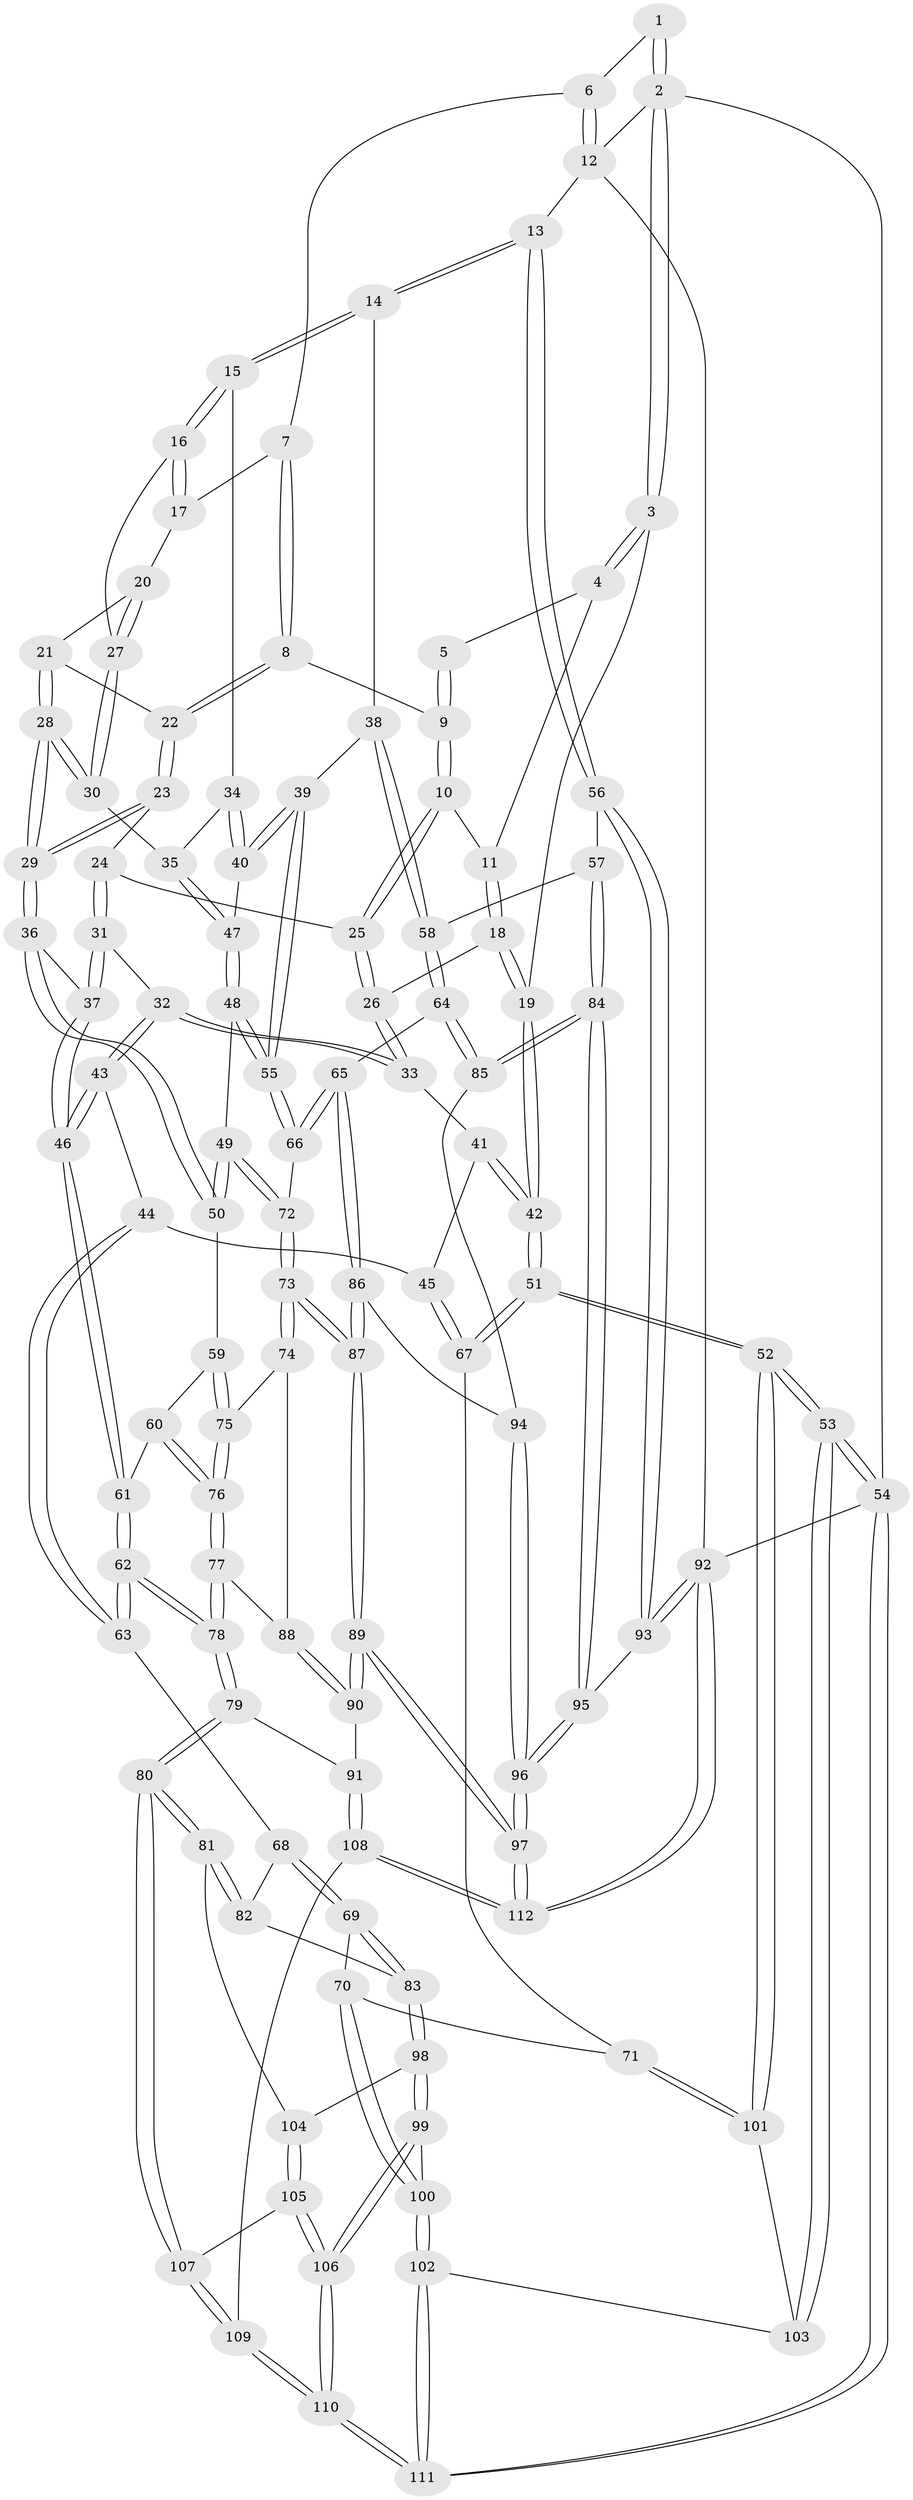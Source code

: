 // Generated by graph-tools (version 1.1) at 2025/51/03/09/25 03:51:04]
// undirected, 112 vertices, 277 edges
graph export_dot {
graph [start="1"]
  node [color=gray90,style=filled];
  1 [pos="+0.4011838795440017+0"];
  2 [pos="+0+0"];
  3 [pos="+0+0"];
  4 [pos="+0.28744284497111516+0.09278497195111172"];
  5 [pos="+0.3680582087009356+0"];
  6 [pos="+0.7483556638712451+0"];
  7 [pos="+0.7446910218835034+0"];
  8 [pos="+0.5120077774437026+0.18384151179023733"];
  9 [pos="+0.42107043980450265+0.19121327787118658"];
  10 [pos="+0.36553870027202984+0.2113755973519902"];
  11 [pos="+0.3151709489061437+0.1633696555847733"];
  12 [pos="+1+0"];
  13 [pos="+1+0.3378899219782165"];
  14 [pos="+0.956855058135611+0.3740905052789397"];
  15 [pos="+0.8374301189618902+0.3439186061684534"];
  16 [pos="+0.8223166578963652+0.33043409775613275"];
  17 [pos="+0.7504413321692434+0"];
  18 [pos="+0.00977130624484192+0.19226746408242604"];
  19 [pos="+0+0"];
  20 [pos="+0.6633303993013644+0.3088977618874611"];
  21 [pos="+0.616759222448134+0.31773574433554674"];
  22 [pos="+0.5281752725837531+0.229283121420724"];
  23 [pos="+0.47598336080627324+0.3926229088591865"];
  24 [pos="+0.42092322926666126+0.37534664539676293"];
  25 [pos="+0.33448761034379065+0.27407878844229705"];
  26 [pos="+0.1963276857032985+0.37165305383461605"];
  27 [pos="+0.753933867076027+0.33739238467454097"];
  28 [pos="+0.5868797071983071+0.4678366348096161"];
  29 [pos="+0.5396332107454099+0.49019920786142374"];
  30 [pos="+0.6294801198877211+0.47196588200268746"];
  31 [pos="+0.36029182827031875+0.4385621442756302"];
  32 [pos="+0.21487293901582638+0.43084439562400784"];
  33 [pos="+0.19931901895567217+0.4124064429400211"];
  34 [pos="+0.8218777111399631+0.37331903713086434"];
  35 [pos="+0.7038732433299468+0.5065621133608361"];
  36 [pos="+0.5198222064065829+0.5250204337167728"];
  37 [pos="+0.4596483332616171+0.5484778364540597"];
  38 [pos="+0.8588521681343062+0.5684355875355196"];
  39 [pos="+0.8230292549861682+0.582813786603972"];
  40 [pos="+0.8024818793026275+0.5616185909015204"];
  41 [pos="+0.11440134137145815+0.4756095310376957"];
  42 [pos="+0+0.5991128215623609"];
  43 [pos="+0.2654216710976744+0.5583529159359658"];
  44 [pos="+0.26215038901628657+0.5665788231065909"];
  45 [pos="+0.13038062433427505+0.6240895278952245"];
  46 [pos="+0.4319420609298178+0.5705063711974719"];
  47 [pos="+0.705496055557174+0.5087234728404971"];
  48 [pos="+0.6800667568946401+0.6126984847138375"];
  49 [pos="+0.62928651782365+0.6464175002040724"];
  50 [pos="+0.5580866253441168+0.5919901039180815"];
  51 [pos="+0+0.646745881883752"];
  52 [pos="+0+0.9500597599282674"];
  53 [pos="+0+1"];
  54 [pos="+0+1"];
  55 [pos="+0.8028383264561638+0.6516948396426947"];
  56 [pos="+1+0.5707352371593404"];
  57 [pos="+1+0.612978496242324"];
  58 [pos="+0.9754177382563032+0.609120430436367"];
  59 [pos="+0.5303238079538543+0.6823046273507309"];
  60 [pos="+0.47184095104772994+0.6918947022679338"];
  61 [pos="+0.42551239666636137+0.6149709374813707"];
  62 [pos="+0.36929612957409125+0.7047913980011016"];
  63 [pos="+0.26483196026487404+0.6477182318059838"];
  64 [pos="+0.8472435823910511+0.7315690109455503"];
  65 [pos="+0.807279953123288+0.6914145504077933"];
  66 [pos="+0.8032849971890506+0.6664792085724479"];
  67 [pos="+0.046016254439123605+0.7228013645273061"];
  68 [pos="+0.24906501392673067+0.6746994178365766"];
  69 [pos="+0.13147007837155228+0.7572764888756053"];
  70 [pos="+0.10253721342364835+0.7537627983541466"];
  71 [pos="+0.07388818193829015+0.7447850826777138"];
  72 [pos="+0.6339810963393571+0.6648254114174703"];
  73 [pos="+0.6404263432285306+0.7682174684451906"];
  74 [pos="+0.5640748534669414+0.7357682327025465"];
  75 [pos="+0.5429703616798044+0.7183066216072829"];
  76 [pos="+0.4658925304540804+0.7433108927114594"];
  77 [pos="+0.4584559124794775+0.7560091999727746"];
  78 [pos="+0.3804584242806763+0.8070463488602768"];
  79 [pos="+0.3723576514860706+0.8264972855574062"];
  80 [pos="+0.36186517410875285+0.8306049481646134"];
  81 [pos="+0.34481479221432343+0.8312994738912194"];
  82 [pos="+0.26272593785041914+0.7005202482198535"];
  83 [pos="+0.24171103256012966+0.8346588426615101"];
  84 [pos="+0.9019521782319398+0.780508277682109"];
  85 [pos="+0.8648564505410596+0.7601177876250568"];
  86 [pos="+0.6591041007212609+0.7726865571922087"];
  87 [pos="+0.6447220716264135+0.7760569323665207"];
  88 [pos="+0.5050099910147978+0.7721054327867022"];
  89 [pos="+0.6094037239067595+0.8884372739981301"];
  90 [pos="+0.5944142357022323+0.8826229555352788"];
  91 [pos="+0.3927670466290423+0.8399421429451449"];
  92 [pos="+1+1"];
  93 [pos="+1+0.8823485338549097"];
  94 [pos="+0.7923541471714675+0.8301342752003449"];
  95 [pos="+0.9654372786535312+0.8657064689639947"];
  96 [pos="+0.7075772551662143+1"];
  97 [pos="+0.6991186455457206+1"];
  98 [pos="+0.25311998399451974+0.843265926270042"];
  99 [pos="+0.1496926603097445+0.9327733460774179"];
  100 [pos="+0.14764113808297846+0.9324410030547579"];
  101 [pos="+0.056018098019697427+0.906590757479195"];
  102 [pos="+0.08965795642954243+0.9493991689372241"];
  103 [pos="+0.06350979289885672+0.9193508128568801"];
  104 [pos="+0.27493433179017535+0.8493531283673388"];
  105 [pos="+0.24371054785450327+1"];
  106 [pos="+0.24200690624407992+1"];
  107 [pos="+0.3549289386987114+0.9439128768467007"];
  108 [pos="+0.5713678348876823+1"];
  109 [pos="+0.5252458586580521+1"];
  110 [pos="+0.24854945784170934+1"];
  111 [pos="+0+1"];
  112 [pos="+0.6873681116259307+1"];
  1 -- 2;
  1 -- 2;
  1 -- 6;
  2 -- 3;
  2 -- 3;
  2 -- 12;
  2 -- 54;
  3 -- 4;
  3 -- 4;
  3 -- 19;
  4 -- 5;
  4 -- 11;
  5 -- 9;
  5 -- 9;
  6 -- 7;
  6 -- 12;
  6 -- 12;
  7 -- 8;
  7 -- 8;
  7 -- 17;
  8 -- 9;
  8 -- 22;
  8 -- 22;
  9 -- 10;
  9 -- 10;
  10 -- 11;
  10 -- 25;
  10 -- 25;
  11 -- 18;
  11 -- 18;
  12 -- 13;
  12 -- 92;
  13 -- 14;
  13 -- 14;
  13 -- 56;
  13 -- 56;
  14 -- 15;
  14 -- 15;
  14 -- 38;
  15 -- 16;
  15 -- 16;
  15 -- 34;
  16 -- 17;
  16 -- 17;
  16 -- 27;
  17 -- 20;
  18 -- 19;
  18 -- 19;
  18 -- 26;
  19 -- 42;
  19 -- 42;
  20 -- 21;
  20 -- 27;
  20 -- 27;
  21 -- 22;
  21 -- 28;
  21 -- 28;
  22 -- 23;
  22 -- 23;
  23 -- 24;
  23 -- 29;
  23 -- 29;
  24 -- 25;
  24 -- 31;
  24 -- 31;
  25 -- 26;
  25 -- 26;
  26 -- 33;
  26 -- 33;
  27 -- 30;
  27 -- 30;
  28 -- 29;
  28 -- 29;
  28 -- 30;
  28 -- 30;
  29 -- 36;
  29 -- 36;
  30 -- 35;
  31 -- 32;
  31 -- 37;
  31 -- 37;
  32 -- 33;
  32 -- 33;
  32 -- 43;
  32 -- 43;
  33 -- 41;
  34 -- 35;
  34 -- 40;
  34 -- 40;
  35 -- 47;
  35 -- 47;
  36 -- 37;
  36 -- 50;
  36 -- 50;
  37 -- 46;
  37 -- 46;
  38 -- 39;
  38 -- 58;
  38 -- 58;
  39 -- 40;
  39 -- 40;
  39 -- 55;
  39 -- 55;
  40 -- 47;
  41 -- 42;
  41 -- 42;
  41 -- 45;
  42 -- 51;
  42 -- 51;
  43 -- 44;
  43 -- 46;
  43 -- 46;
  44 -- 45;
  44 -- 63;
  44 -- 63;
  45 -- 67;
  45 -- 67;
  46 -- 61;
  46 -- 61;
  47 -- 48;
  47 -- 48;
  48 -- 49;
  48 -- 55;
  48 -- 55;
  49 -- 50;
  49 -- 50;
  49 -- 72;
  49 -- 72;
  50 -- 59;
  51 -- 52;
  51 -- 52;
  51 -- 67;
  51 -- 67;
  52 -- 53;
  52 -- 53;
  52 -- 101;
  52 -- 101;
  53 -- 54;
  53 -- 54;
  53 -- 103;
  53 -- 103;
  54 -- 111;
  54 -- 111;
  54 -- 92;
  55 -- 66;
  55 -- 66;
  56 -- 57;
  56 -- 93;
  56 -- 93;
  57 -- 58;
  57 -- 84;
  57 -- 84;
  58 -- 64;
  58 -- 64;
  59 -- 60;
  59 -- 75;
  59 -- 75;
  60 -- 61;
  60 -- 76;
  60 -- 76;
  61 -- 62;
  61 -- 62;
  62 -- 63;
  62 -- 63;
  62 -- 78;
  62 -- 78;
  63 -- 68;
  64 -- 65;
  64 -- 85;
  64 -- 85;
  65 -- 66;
  65 -- 66;
  65 -- 86;
  65 -- 86;
  66 -- 72;
  67 -- 71;
  68 -- 69;
  68 -- 69;
  68 -- 82;
  69 -- 70;
  69 -- 83;
  69 -- 83;
  70 -- 71;
  70 -- 100;
  70 -- 100;
  71 -- 101;
  71 -- 101;
  72 -- 73;
  72 -- 73;
  73 -- 74;
  73 -- 74;
  73 -- 87;
  73 -- 87;
  74 -- 75;
  74 -- 88;
  75 -- 76;
  75 -- 76;
  76 -- 77;
  76 -- 77;
  77 -- 78;
  77 -- 78;
  77 -- 88;
  78 -- 79;
  78 -- 79;
  79 -- 80;
  79 -- 80;
  79 -- 91;
  80 -- 81;
  80 -- 81;
  80 -- 107;
  80 -- 107;
  81 -- 82;
  81 -- 82;
  81 -- 104;
  82 -- 83;
  83 -- 98;
  83 -- 98;
  84 -- 85;
  84 -- 85;
  84 -- 95;
  84 -- 95;
  85 -- 94;
  86 -- 87;
  86 -- 87;
  86 -- 94;
  87 -- 89;
  87 -- 89;
  88 -- 90;
  88 -- 90;
  89 -- 90;
  89 -- 90;
  89 -- 97;
  89 -- 97;
  90 -- 91;
  91 -- 108;
  91 -- 108;
  92 -- 93;
  92 -- 93;
  92 -- 112;
  92 -- 112;
  93 -- 95;
  94 -- 96;
  94 -- 96;
  95 -- 96;
  95 -- 96;
  96 -- 97;
  96 -- 97;
  97 -- 112;
  97 -- 112;
  98 -- 99;
  98 -- 99;
  98 -- 104;
  99 -- 100;
  99 -- 106;
  99 -- 106;
  100 -- 102;
  100 -- 102;
  101 -- 103;
  102 -- 103;
  102 -- 111;
  102 -- 111;
  104 -- 105;
  104 -- 105;
  105 -- 106;
  105 -- 106;
  105 -- 107;
  106 -- 110;
  106 -- 110;
  107 -- 109;
  107 -- 109;
  108 -- 109;
  108 -- 112;
  108 -- 112;
  109 -- 110;
  109 -- 110;
  110 -- 111;
  110 -- 111;
}
